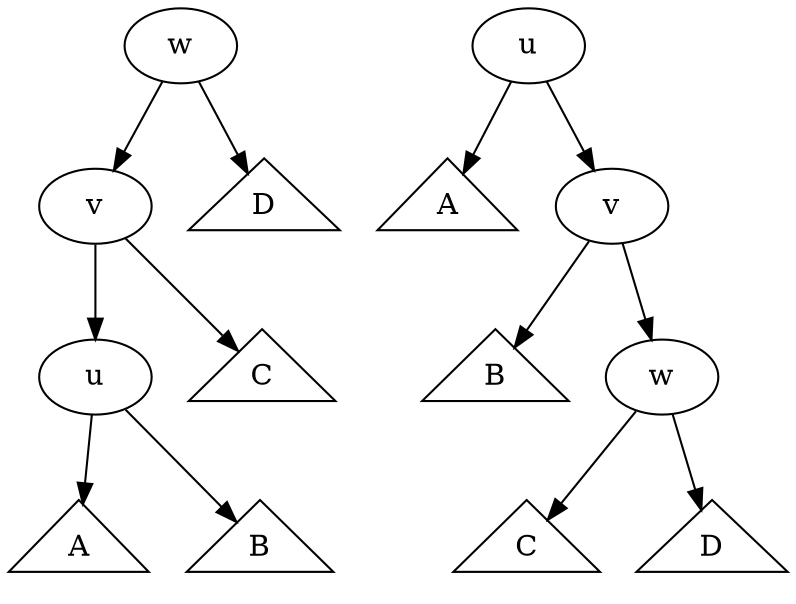 digraph G {
	margin = 0;
	ordering = out;

	node [ shape = triangle ];

	w -> { v, D };
	v -> { u, C };
	u -> { A, B };


	A2 [ label=A ];
	B2 [ label=B ];
	C2 [ label=C ];
	D2 [ label=D ];
	u2 [ label=u ];
	v2 [ label=v ];
	w2 [ label=w ];
	
	u2 -> { A2; v2 };
	v2 -> { B2; w2 };
	w2 -> { C2; D2 };


	u, v, w    [ shape = ellipse ];
	u2, v2, w2 [ shape = ellipse ];
}

